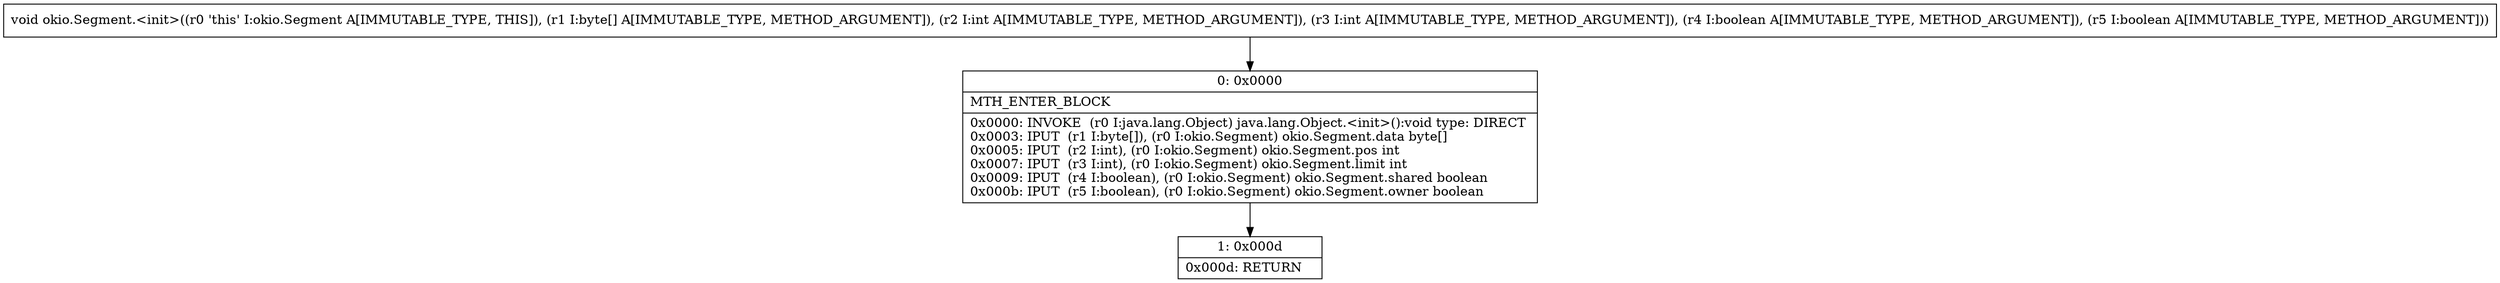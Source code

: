 digraph "CFG forokio.Segment.\<init\>([BIIZZ)V" {
Node_0 [shape=record,label="{0\:\ 0x0000|MTH_ENTER_BLOCK\l|0x0000: INVOKE  (r0 I:java.lang.Object) java.lang.Object.\<init\>():void type: DIRECT \l0x0003: IPUT  (r1 I:byte[]), (r0 I:okio.Segment) okio.Segment.data byte[] \l0x0005: IPUT  (r2 I:int), (r0 I:okio.Segment) okio.Segment.pos int \l0x0007: IPUT  (r3 I:int), (r0 I:okio.Segment) okio.Segment.limit int \l0x0009: IPUT  (r4 I:boolean), (r0 I:okio.Segment) okio.Segment.shared boolean \l0x000b: IPUT  (r5 I:boolean), (r0 I:okio.Segment) okio.Segment.owner boolean \l}"];
Node_1 [shape=record,label="{1\:\ 0x000d|0x000d: RETURN   \l}"];
MethodNode[shape=record,label="{void okio.Segment.\<init\>((r0 'this' I:okio.Segment A[IMMUTABLE_TYPE, THIS]), (r1 I:byte[] A[IMMUTABLE_TYPE, METHOD_ARGUMENT]), (r2 I:int A[IMMUTABLE_TYPE, METHOD_ARGUMENT]), (r3 I:int A[IMMUTABLE_TYPE, METHOD_ARGUMENT]), (r4 I:boolean A[IMMUTABLE_TYPE, METHOD_ARGUMENT]), (r5 I:boolean A[IMMUTABLE_TYPE, METHOD_ARGUMENT])) }"];
MethodNode -> Node_0;
Node_0 -> Node_1;
}

